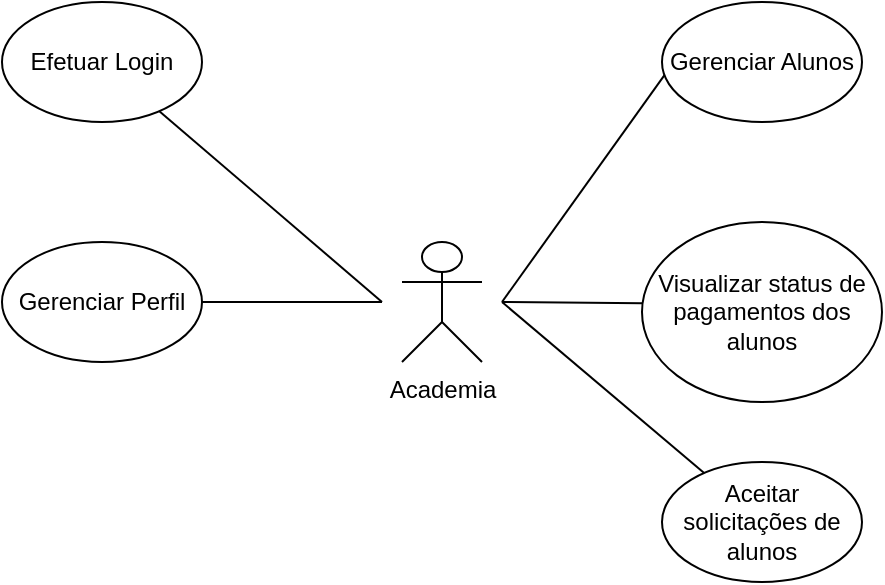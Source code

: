<mxfile version="24.0.6" type="github">
  <diagram name="Página-1" id="f_UOMYFLyi_opNfmLtu-">
    <mxGraphModel dx="1154" dy="509" grid="1" gridSize="10" guides="1" tooltips="1" connect="1" arrows="1" fold="1" page="1" pageScale="1" pageWidth="827" pageHeight="1169" math="0" shadow="0">
      <root>
        <mxCell id="0" />
        <mxCell id="1" parent="0" />
        <mxCell id="REbN34QUnOf62cX9toE0-1" value="Academia" style="shape=umlActor;verticalLabelPosition=bottom;verticalAlign=top;html=1;outlineConnect=0;" vertex="1" parent="1">
          <mxGeometry x="380" y="210" width="40" height="60" as="geometry" />
        </mxCell>
        <mxCell id="REbN34QUnOf62cX9toE0-4" value="Efetuar Login" style="ellipse;whiteSpace=wrap;html=1;" vertex="1" parent="1">
          <mxGeometry x="180" y="90" width="100" height="60" as="geometry" />
        </mxCell>
        <mxCell id="REbN34QUnOf62cX9toE0-6" value="Visualizar status de pagamentos dos alunos" style="ellipse;whiteSpace=wrap;html=1;" vertex="1" parent="1">
          <mxGeometry x="500" y="200" width="120" height="90" as="geometry" />
        </mxCell>
        <mxCell id="REbN34QUnOf62cX9toE0-8" value="Gerenciar Perfil" style="ellipse;whiteSpace=wrap;html=1;" vertex="1" parent="1">
          <mxGeometry x="180" y="210" width="100" height="60" as="geometry" />
        </mxCell>
        <mxCell id="REbN34QUnOf62cX9toE0-17" value="" style="endArrow=none;html=1;rounded=0;" edge="1" parent="1" source="REbN34QUnOf62cX9toE0-4">
          <mxGeometry width="50" height="50" relative="1" as="geometry">
            <mxPoint x="350" y="290" as="sourcePoint" />
            <mxPoint x="370" y="240" as="targetPoint" />
          </mxGeometry>
        </mxCell>
        <mxCell id="REbN34QUnOf62cX9toE0-18" value="" style="endArrow=none;html=1;rounded=0;" edge="1" parent="1" source="REbN34QUnOf62cX9toE0-8">
          <mxGeometry width="50" height="50" relative="1" as="geometry">
            <mxPoint x="270" y="154" as="sourcePoint" />
            <mxPoint x="370" y="240" as="targetPoint" />
          </mxGeometry>
        </mxCell>
        <mxCell id="REbN34QUnOf62cX9toE0-20" value="" style="endArrow=none;html=1;rounded=0;exitX=0.015;exitY=0.603;exitDx=0;exitDy=0;exitPerimeter=0;" edge="1" parent="1" source="REbN34QUnOf62cX9toE0-26">
          <mxGeometry width="50" height="50" relative="1" as="geometry">
            <mxPoint x="500.5" y="124.8" as="sourcePoint" />
            <mxPoint x="430" y="240" as="targetPoint" />
          </mxGeometry>
        </mxCell>
        <mxCell id="REbN34QUnOf62cX9toE0-21" value="" style="endArrow=none;html=1;rounded=0;entryX=0.004;entryY=0.452;entryDx=0;entryDy=0;entryPerimeter=0;" edge="1" parent="1" target="REbN34QUnOf62cX9toE0-6">
          <mxGeometry width="50" height="50" relative="1" as="geometry">
            <mxPoint x="430" y="240" as="sourcePoint" />
            <mxPoint x="520" y="290" as="targetPoint" />
          </mxGeometry>
        </mxCell>
        <mxCell id="REbN34QUnOf62cX9toE0-22" value="Aceitar solicitações de alunos" style="ellipse;whiteSpace=wrap;html=1;" vertex="1" parent="1">
          <mxGeometry x="510" y="320" width="100" height="60" as="geometry" />
        </mxCell>
        <mxCell id="REbN34QUnOf62cX9toE0-23" value="" style="endArrow=none;html=1;rounded=0;" edge="1" parent="1" target="REbN34QUnOf62cX9toE0-22">
          <mxGeometry width="50" height="50" relative="1" as="geometry">
            <mxPoint x="430" y="240" as="sourcePoint" />
            <mxPoint x="520" y="290" as="targetPoint" />
          </mxGeometry>
        </mxCell>
        <mxCell id="REbN34QUnOf62cX9toE0-26" value="Gerenciar Alunos" style="ellipse;whiteSpace=wrap;html=1;" vertex="1" parent="1">
          <mxGeometry x="510" y="90" width="100" height="60" as="geometry" />
        </mxCell>
      </root>
    </mxGraphModel>
  </diagram>
</mxfile>
